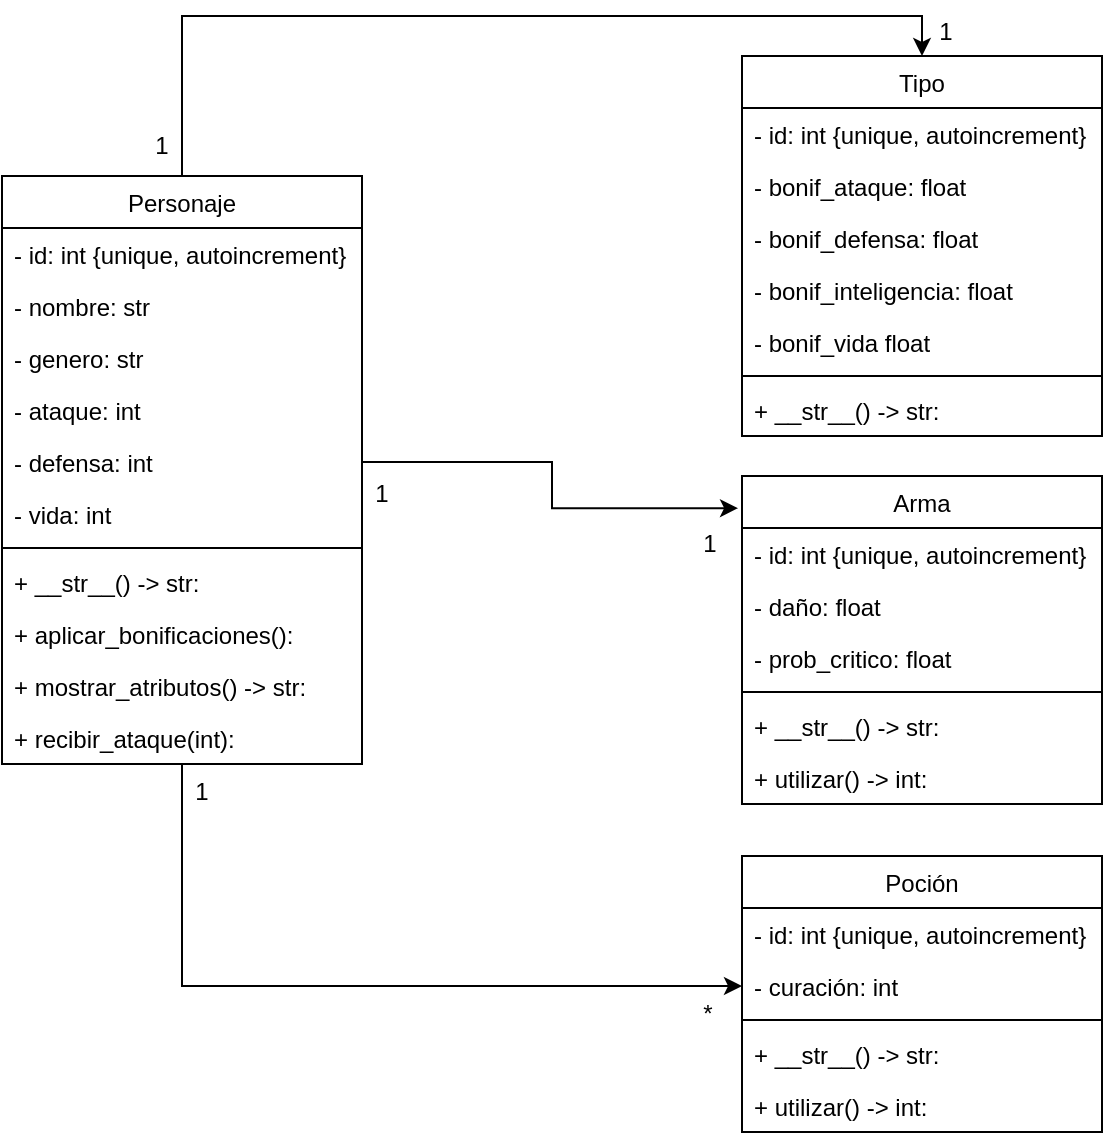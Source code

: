<mxfile version="24.6.3" type="device">
  <diagram name="Page-1" id="Q0fyPUndhl8YNHxwrxN5">
    <mxGraphModel dx="1426" dy="770" grid="1" gridSize="10" guides="1" tooltips="1" connect="1" arrows="1" fold="1" page="1" pageScale="1" pageWidth="827" pageHeight="1169" math="0" shadow="0">
      <root>
        <mxCell id="0" />
        <mxCell id="1" parent="0" />
        <mxCell id="TlEVIQnKv9Xe-X_tu9ZG-21" style="edgeStyle=orthogonalEdgeStyle;rounded=0;orthogonalLoop=1;jettySize=auto;html=1;exitX=0.5;exitY=0;exitDx=0;exitDy=0;entryX=0.5;entryY=0;entryDx=0;entryDy=0;" parent="1" source="wxp1x8mt1RU8ODen7rW_-32" target="wxp1x8mt1RU8ODen7rW_-65" edge="1">
          <mxGeometry relative="1" as="geometry" />
        </mxCell>
        <mxCell id="Kg1J_vqozoxDohSB_D4l-5" style="edgeStyle=orthogonalEdgeStyle;rounded=0;orthogonalLoop=1;jettySize=auto;html=1;entryX=0;entryY=0.5;entryDx=0;entryDy=0;" parent="1" source="wxp1x8mt1RU8ODen7rW_-32" target="TlEVIQnKv9Xe-X_tu9ZG-9" edge="1">
          <mxGeometry relative="1" as="geometry" />
        </mxCell>
        <mxCell id="wxp1x8mt1RU8ODen7rW_-32" value="Personaje" style="swimlane;fontStyle=0;align=center;verticalAlign=top;childLayout=stackLayout;horizontal=1;startSize=26;horizontalStack=0;resizeParent=1;resizeLast=0;collapsible=1;marginBottom=0;rounded=0;shadow=0;strokeWidth=1;" parent="1" vertex="1">
          <mxGeometry x="40" y="160" width="180" height="294" as="geometry">
            <mxRectangle x="550" y="140" width="160" height="26" as="alternateBounds" />
          </mxGeometry>
        </mxCell>
        <mxCell id="wxp1x8mt1RU8ODen7rW_-33" value="- id: int {unique, autoincrement}" style="text;align=left;verticalAlign=top;spacingLeft=4;spacingRight=4;overflow=hidden;rotatable=0;points=[[0,0.5],[1,0.5]];portConstraint=eastwest;" parent="wxp1x8mt1RU8ODen7rW_-32" vertex="1">
          <mxGeometry y="26" width="180" height="26" as="geometry" />
        </mxCell>
        <mxCell id="wxp1x8mt1RU8ODen7rW_-34" value="- nombre: str" style="text;align=left;verticalAlign=top;spacingLeft=4;spacingRight=4;overflow=hidden;rotatable=0;points=[[0,0.5],[1,0.5]];portConstraint=eastwest;rounded=0;shadow=0;html=0;" parent="wxp1x8mt1RU8ODen7rW_-32" vertex="1">
          <mxGeometry y="52" width="180" height="26" as="geometry" />
        </mxCell>
        <mxCell id="wxp1x8mt1RU8ODen7rW_-35" value="- genero: str" style="text;align=left;verticalAlign=top;spacingLeft=4;spacingRight=4;overflow=hidden;rotatable=0;points=[[0,0.5],[1,0.5]];portConstraint=eastwest;rounded=0;shadow=0;html=0;" parent="wxp1x8mt1RU8ODen7rW_-32" vertex="1">
          <mxGeometry y="78" width="180" height="26" as="geometry" />
        </mxCell>
        <mxCell id="wxp1x8mt1RU8ODen7rW_-49" value="- ataque: int" style="text;align=left;verticalAlign=top;spacingLeft=4;spacingRight=4;overflow=hidden;rotatable=0;points=[[0,0.5],[1,0.5]];portConstraint=eastwest;rounded=0;shadow=0;html=0;" parent="wxp1x8mt1RU8ODen7rW_-32" vertex="1">
          <mxGeometry y="104" width="180" height="26" as="geometry" />
        </mxCell>
        <mxCell id="wxp1x8mt1RU8ODen7rW_-51" value="- defensa: int" style="text;align=left;verticalAlign=top;spacingLeft=4;spacingRight=4;overflow=hidden;rotatable=0;points=[[0,0.5],[1,0.5]];portConstraint=eastwest;rounded=0;shadow=0;html=0;" parent="wxp1x8mt1RU8ODen7rW_-32" vertex="1">
          <mxGeometry y="130" width="180" height="26" as="geometry" />
        </mxCell>
        <mxCell id="wxp1x8mt1RU8ODen7rW_-52" value="- vida: int" style="text;align=left;verticalAlign=top;spacingLeft=4;spacingRight=4;overflow=hidden;rotatable=0;points=[[0,0.5],[1,0.5]];portConstraint=eastwest;rounded=0;shadow=0;html=0;" parent="wxp1x8mt1RU8ODen7rW_-32" vertex="1">
          <mxGeometry y="156" width="180" height="26" as="geometry" />
        </mxCell>
        <mxCell id="wxp1x8mt1RU8ODen7rW_-38" value="" style="line;html=1;strokeWidth=1;align=left;verticalAlign=middle;spacingTop=-1;spacingLeft=3;spacingRight=3;rotatable=0;labelPosition=right;points=[];portConstraint=eastwest;" parent="wxp1x8mt1RU8ODen7rW_-32" vertex="1">
          <mxGeometry y="182" width="180" height="8" as="geometry" />
        </mxCell>
        <mxCell id="TlEVIQnKv9Xe-X_tu9ZG-6" value="+ __str__() -&gt; str:" style="text;align=left;verticalAlign=top;spacingLeft=4;spacingRight=4;overflow=hidden;rotatable=0;points=[[0,0.5],[1,0.5]];portConstraint=eastwest;" parent="wxp1x8mt1RU8ODen7rW_-32" vertex="1">
          <mxGeometry y="190" width="180" height="26" as="geometry" />
        </mxCell>
        <mxCell id="TlEVIQnKv9Xe-X_tu9ZG-3" value="+ aplicar_bonificaciones():" style="text;align=left;verticalAlign=top;spacingLeft=4;spacingRight=4;overflow=hidden;rotatable=0;points=[[0,0.5],[1,0.5]];portConstraint=eastwest;" parent="wxp1x8mt1RU8ODen7rW_-32" vertex="1">
          <mxGeometry y="216" width="180" height="26" as="geometry" />
        </mxCell>
        <mxCell id="Kg1J_vqozoxDohSB_D4l-1" value="+ mostrar_atributos() -&gt; str:" style="text;align=left;verticalAlign=top;spacingLeft=4;spacingRight=4;overflow=hidden;rotatable=0;points=[[0,0.5],[1,0.5]];portConstraint=eastwest;" parent="wxp1x8mt1RU8ODen7rW_-32" vertex="1">
          <mxGeometry y="242" width="180" height="26" as="geometry" />
        </mxCell>
        <mxCell id="Kg1J_vqozoxDohSB_D4l-2" value="+ recibir_ataque(int):" style="text;align=left;verticalAlign=top;spacingLeft=4;spacingRight=4;overflow=hidden;rotatable=0;points=[[0,0.5],[1,0.5]];portConstraint=eastwest;" parent="wxp1x8mt1RU8ODen7rW_-32" vertex="1">
          <mxGeometry y="268" width="180" height="26" as="geometry" />
        </mxCell>
        <mxCell id="wxp1x8mt1RU8ODen7rW_-65" value="Tipo" style="swimlane;fontStyle=0;align=center;verticalAlign=top;childLayout=stackLayout;horizontal=1;startSize=26;horizontalStack=0;resizeParent=1;resizeLast=0;collapsible=1;marginBottom=0;rounded=0;shadow=0;strokeWidth=1;" parent="1" vertex="1">
          <mxGeometry x="410" y="100" width="180" height="190" as="geometry">
            <mxRectangle x="550" y="140" width="160" height="26" as="alternateBounds" />
          </mxGeometry>
        </mxCell>
        <mxCell id="TlEVIQnKv9Xe-X_tu9ZG-1" value="- id: int {unique, autoincrement}" style="text;align=left;verticalAlign=top;spacingLeft=4;spacingRight=4;overflow=hidden;rotatable=0;points=[[0,0.5],[1,0.5]];portConstraint=eastwest;" parent="wxp1x8mt1RU8ODen7rW_-65" vertex="1">
          <mxGeometry y="26" width="180" height="26" as="geometry" />
        </mxCell>
        <mxCell id="wxp1x8mt1RU8ODen7rW_-67" value="- bonif_ataque: float" style="text;align=left;verticalAlign=top;spacingLeft=4;spacingRight=4;overflow=hidden;rotatable=0;points=[[0,0.5],[1,0.5]];portConstraint=eastwest;rounded=0;shadow=0;html=0;" parent="wxp1x8mt1RU8ODen7rW_-65" vertex="1">
          <mxGeometry y="52" width="180" height="26" as="geometry" />
        </mxCell>
        <mxCell id="wxp1x8mt1RU8ODen7rW_-68" value="- bonif_defensa: float" style="text;align=left;verticalAlign=top;spacingLeft=4;spacingRight=4;overflow=hidden;rotatable=0;points=[[0,0.5],[1,0.5]];portConstraint=eastwest;rounded=0;shadow=0;html=0;" parent="wxp1x8mt1RU8ODen7rW_-65" vertex="1">
          <mxGeometry y="78" width="180" height="26" as="geometry" />
        </mxCell>
        <mxCell id="wxp1x8mt1RU8ODen7rW_-69" value="- bonif_inteligencia: float" style="text;align=left;verticalAlign=top;spacingLeft=4;spacingRight=4;overflow=hidden;rotatable=0;points=[[0,0.5],[1,0.5]];portConstraint=eastwest;rounded=0;shadow=0;html=0;" parent="wxp1x8mt1RU8ODen7rW_-65" vertex="1">
          <mxGeometry y="104" width="180" height="26" as="geometry" />
        </mxCell>
        <mxCell id="wxp1x8mt1RU8ODen7rW_-70" value="- bonif_vida float" style="text;align=left;verticalAlign=top;spacingLeft=4;spacingRight=4;overflow=hidden;rotatable=0;points=[[0,0.5],[1,0.5]];portConstraint=eastwest;rounded=0;shadow=0;html=0;" parent="wxp1x8mt1RU8ODen7rW_-65" vertex="1">
          <mxGeometry y="130" width="180" height="26" as="geometry" />
        </mxCell>
        <mxCell id="wxp1x8mt1RU8ODen7rW_-71" value="" style="line;html=1;strokeWidth=1;align=left;verticalAlign=middle;spacingTop=-1;spacingLeft=3;spacingRight=3;rotatable=0;labelPosition=right;points=[];portConstraint=eastwest;" parent="wxp1x8mt1RU8ODen7rW_-65" vertex="1">
          <mxGeometry y="156" width="180" height="8" as="geometry" />
        </mxCell>
        <mxCell id="TlEVIQnKv9Xe-X_tu9ZG-4" value="+ __str__() -&gt; str:" style="text;align=left;verticalAlign=top;spacingLeft=4;spacingRight=4;overflow=hidden;rotatable=0;points=[[0,0.5],[1,0.5]];portConstraint=eastwest;" parent="wxp1x8mt1RU8ODen7rW_-65" vertex="1">
          <mxGeometry y="164" width="180" height="26" as="geometry" />
        </mxCell>
        <mxCell id="wxp1x8mt1RU8ODen7rW_-92" value="Arma" style="swimlane;fontStyle=0;align=center;verticalAlign=top;childLayout=stackLayout;horizontal=1;startSize=26;horizontalStack=0;resizeParent=1;resizeLast=0;collapsible=1;marginBottom=0;rounded=0;shadow=0;strokeWidth=1;" parent="1" vertex="1">
          <mxGeometry x="410" y="310" width="180" height="164" as="geometry">
            <mxRectangle x="550" y="140" width="160" height="26" as="alternateBounds" />
          </mxGeometry>
        </mxCell>
        <mxCell id="TlEVIQnKv9Xe-X_tu9ZG-2" value="- id: int {unique, autoincrement}" style="text;align=left;verticalAlign=top;spacingLeft=4;spacingRight=4;overflow=hidden;rotatable=0;points=[[0,0.5],[1,0.5]];portConstraint=eastwest;" parent="wxp1x8mt1RU8ODen7rW_-92" vertex="1">
          <mxGeometry y="26" width="180" height="26" as="geometry" />
        </mxCell>
        <mxCell id="wxp1x8mt1RU8ODen7rW_-93" value="- daño: float" style="text;align=left;verticalAlign=top;spacingLeft=4;spacingRight=4;overflow=hidden;rotatable=0;points=[[0,0.5],[1,0.5]];portConstraint=eastwest;rounded=0;shadow=0;html=0;" parent="wxp1x8mt1RU8ODen7rW_-92" vertex="1">
          <mxGeometry y="52" width="180" height="26" as="geometry" />
        </mxCell>
        <mxCell id="wxp1x8mt1RU8ODen7rW_-94" value="- prob_critico: float" style="text;align=left;verticalAlign=top;spacingLeft=4;spacingRight=4;overflow=hidden;rotatable=0;points=[[0,0.5],[1,0.5]];portConstraint=eastwest;rounded=0;shadow=0;html=0;" parent="wxp1x8mt1RU8ODen7rW_-92" vertex="1">
          <mxGeometry y="78" width="180" height="26" as="geometry" />
        </mxCell>
        <mxCell id="wxp1x8mt1RU8ODen7rW_-97" value="" style="line;html=1;strokeWidth=1;align=left;verticalAlign=middle;spacingTop=-1;spacingLeft=3;spacingRight=3;rotatable=0;labelPosition=right;points=[];portConstraint=eastwest;" parent="wxp1x8mt1RU8ODen7rW_-92" vertex="1">
          <mxGeometry y="104" width="180" height="8" as="geometry" />
        </mxCell>
        <mxCell id="TlEVIQnKv9Xe-X_tu9ZG-5" value="+ __str__() -&gt; str:" style="text;align=left;verticalAlign=top;spacingLeft=4;spacingRight=4;overflow=hidden;rotatable=0;points=[[0,0.5],[1,0.5]];portConstraint=eastwest;" parent="wxp1x8mt1RU8ODen7rW_-92" vertex="1">
          <mxGeometry y="112" width="180" height="26" as="geometry" />
        </mxCell>
        <mxCell id="x-y0RVv_AGUy50w0gbR0-2" value="+ utilizar() -&gt; int:" style="text;align=left;verticalAlign=top;spacingLeft=4;spacingRight=4;overflow=hidden;rotatable=0;points=[[0,0.5],[1,0.5]];portConstraint=eastwest;" vertex="1" parent="wxp1x8mt1RU8ODen7rW_-92">
          <mxGeometry y="138" width="180" height="26" as="geometry" />
        </mxCell>
        <mxCell id="TlEVIQnKv9Xe-X_tu9ZG-7" value="Poción" style="swimlane;fontStyle=0;align=center;verticalAlign=top;childLayout=stackLayout;horizontal=1;startSize=26;horizontalStack=0;resizeParent=1;resizeLast=0;collapsible=1;marginBottom=0;rounded=0;shadow=0;strokeWidth=1;" parent="1" vertex="1">
          <mxGeometry x="410" y="500" width="180" height="138" as="geometry">
            <mxRectangle x="550" y="140" width="160" height="26" as="alternateBounds" />
          </mxGeometry>
        </mxCell>
        <mxCell id="TlEVIQnKv9Xe-X_tu9ZG-8" value="- id: int {unique, autoincrement}" style="text;align=left;verticalAlign=top;spacingLeft=4;spacingRight=4;overflow=hidden;rotatable=0;points=[[0,0.5],[1,0.5]];portConstraint=eastwest;" parent="TlEVIQnKv9Xe-X_tu9ZG-7" vertex="1">
          <mxGeometry y="26" width="180" height="26" as="geometry" />
        </mxCell>
        <mxCell id="TlEVIQnKv9Xe-X_tu9ZG-9" value="- curación: int" style="text;align=left;verticalAlign=top;spacingLeft=4;spacingRight=4;overflow=hidden;rotatable=0;points=[[0,0.5],[1,0.5]];portConstraint=eastwest;rounded=0;shadow=0;html=0;" parent="TlEVIQnKv9Xe-X_tu9ZG-7" vertex="1">
          <mxGeometry y="52" width="180" height="26" as="geometry" />
        </mxCell>
        <mxCell id="TlEVIQnKv9Xe-X_tu9ZG-11" value="" style="line;html=1;strokeWidth=1;align=left;verticalAlign=middle;spacingTop=-1;spacingLeft=3;spacingRight=3;rotatable=0;labelPosition=right;points=[];portConstraint=eastwest;" parent="TlEVIQnKv9Xe-X_tu9ZG-7" vertex="1">
          <mxGeometry y="78" width="180" height="8" as="geometry" />
        </mxCell>
        <mxCell id="TlEVIQnKv9Xe-X_tu9ZG-12" value="+ __str__() -&gt; str:" style="text;align=left;verticalAlign=top;spacingLeft=4;spacingRight=4;overflow=hidden;rotatable=0;points=[[0,0.5],[1,0.5]];portConstraint=eastwest;" parent="TlEVIQnKv9Xe-X_tu9ZG-7" vertex="1">
          <mxGeometry y="86" width="180" height="26" as="geometry" />
        </mxCell>
        <mxCell id="x-y0RVv_AGUy50w0gbR0-3" value="+ utilizar() -&gt; int:" style="text;align=left;verticalAlign=top;spacingLeft=4;spacingRight=4;overflow=hidden;rotatable=0;points=[[0,0.5],[1,0.5]];portConstraint=eastwest;" vertex="1" parent="TlEVIQnKv9Xe-X_tu9ZG-7">
          <mxGeometry y="112" width="180" height="26" as="geometry" />
        </mxCell>
        <mxCell id="TlEVIQnKv9Xe-X_tu9ZG-24" value="1" style="text;strokeColor=none;align=center;fillColor=none;html=1;verticalAlign=middle;whiteSpace=wrap;rounded=0;" parent="1" vertex="1">
          <mxGeometry x="90" y="130" width="60" height="30" as="geometry" />
        </mxCell>
        <mxCell id="TlEVIQnKv9Xe-X_tu9ZG-26" value="1" style="text;strokeColor=none;align=center;fillColor=none;html=1;verticalAlign=middle;whiteSpace=wrap;rounded=0;" parent="1" vertex="1">
          <mxGeometry x="482" y="73" width="60" height="30" as="geometry" />
        </mxCell>
        <mxCell id="TlEVIQnKv9Xe-X_tu9ZG-27" value="1" style="text;strokeColor=none;align=center;fillColor=none;html=1;verticalAlign=middle;whiteSpace=wrap;rounded=0;" parent="1" vertex="1">
          <mxGeometry x="200" y="304" width="60" height="30" as="geometry" />
        </mxCell>
        <mxCell id="TlEVIQnKv9Xe-X_tu9ZG-28" value="1" style="text;strokeColor=none;align=center;fillColor=none;html=1;verticalAlign=middle;whiteSpace=wrap;rounded=0;" parent="1" vertex="1">
          <mxGeometry x="364" y="329" width="60" height="30" as="geometry" />
        </mxCell>
        <mxCell id="TlEVIQnKv9Xe-X_tu9ZG-30" value="*" style="text;strokeColor=none;align=center;fillColor=none;html=1;verticalAlign=middle;whiteSpace=wrap;rounded=0;" parent="1" vertex="1">
          <mxGeometry x="385" y="573" width="16" height="12" as="geometry" />
        </mxCell>
        <mxCell id="Kg1J_vqozoxDohSB_D4l-6" value="1" style="text;strokeColor=none;align=center;fillColor=none;html=1;verticalAlign=middle;whiteSpace=wrap;rounded=0;" parent="1" vertex="1">
          <mxGeometry x="110" y="453" width="60" height="30" as="geometry" />
        </mxCell>
        <mxCell id="x-y0RVv_AGUy50w0gbR0-5" style="edgeStyle=orthogonalEdgeStyle;rounded=0;orthogonalLoop=1;jettySize=auto;html=1;entryX=-0.011;entryY=0.098;entryDx=0;entryDy=0;entryPerimeter=0;" edge="1" parent="1" source="wxp1x8mt1RU8ODen7rW_-51" target="wxp1x8mt1RU8ODen7rW_-92">
          <mxGeometry relative="1" as="geometry" />
        </mxCell>
      </root>
    </mxGraphModel>
  </diagram>
</mxfile>
